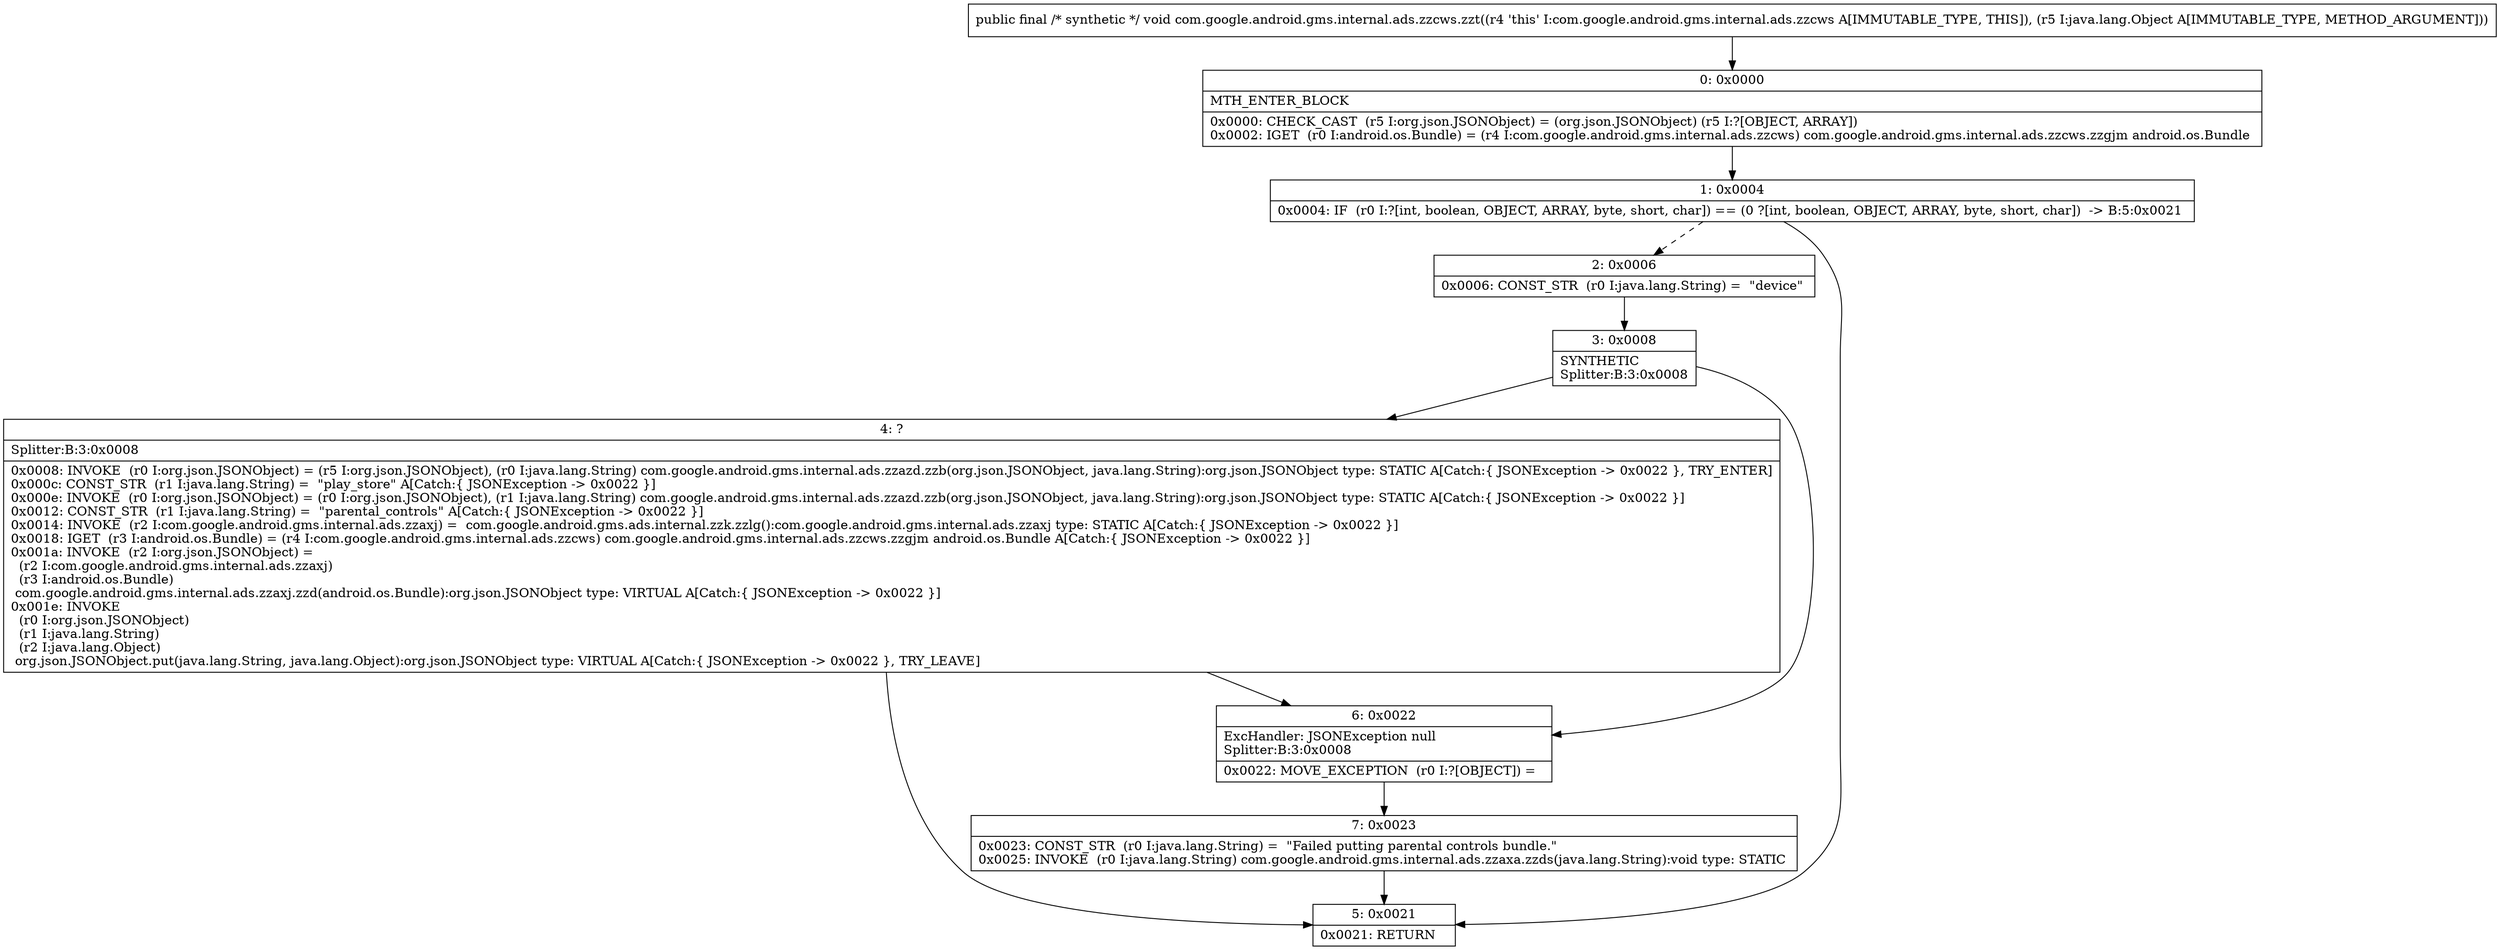 digraph "CFG forcom.google.android.gms.internal.ads.zzcws.zzt(Ljava\/lang\/Object;)V" {
Node_0 [shape=record,label="{0\:\ 0x0000|MTH_ENTER_BLOCK\l|0x0000: CHECK_CAST  (r5 I:org.json.JSONObject) = (org.json.JSONObject) (r5 I:?[OBJECT, ARRAY]) \l0x0002: IGET  (r0 I:android.os.Bundle) = (r4 I:com.google.android.gms.internal.ads.zzcws) com.google.android.gms.internal.ads.zzcws.zzgjm android.os.Bundle \l}"];
Node_1 [shape=record,label="{1\:\ 0x0004|0x0004: IF  (r0 I:?[int, boolean, OBJECT, ARRAY, byte, short, char]) == (0 ?[int, boolean, OBJECT, ARRAY, byte, short, char])  \-\> B:5:0x0021 \l}"];
Node_2 [shape=record,label="{2\:\ 0x0006|0x0006: CONST_STR  (r0 I:java.lang.String) =  \"device\" \l}"];
Node_3 [shape=record,label="{3\:\ 0x0008|SYNTHETIC\lSplitter:B:3:0x0008\l}"];
Node_4 [shape=record,label="{4\:\ ?|Splitter:B:3:0x0008\l|0x0008: INVOKE  (r0 I:org.json.JSONObject) = (r5 I:org.json.JSONObject), (r0 I:java.lang.String) com.google.android.gms.internal.ads.zzazd.zzb(org.json.JSONObject, java.lang.String):org.json.JSONObject type: STATIC A[Catch:\{ JSONException \-\> 0x0022 \}, TRY_ENTER]\l0x000c: CONST_STR  (r1 I:java.lang.String) =  \"play_store\" A[Catch:\{ JSONException \-\> 0x0022 \}]\l0x000e: INVOKE  (r0 I:org.json.JSONObject) = (r0 I:org.json.JSONObject), (r1 I:java.lang.String) com.google.android.gms.internal.ads.zzazd.zzb(org.json.JSONObject, java.lang.String):org.json.JSONObject type: STATIC A[Catch:\{ JSONException \-\> 0x0022 \}]\l0x0012: CONST_STR  (r1 I:java.lang.String) =  \"parental_controls\" A[Catch:\{ JSONException \-\> 0x0022 \}]\l0x0014: INVOKE  (r2 I:com.google.android.gms.internal.ads.zzaxj) =  com.google.android.gms.ads.internal.zzk.zzlg():com.google.android.gms.internal.ads.zzaxj type: STATIC A[Catch:\{ JSONException \-\> 0x0022 \}]\l0x0018: IGET  (r3 I:android.os.Bundle) = (r4 I:com.google.android.gms.internal.ads.zzcws) com.google.android.gms.internal.ads.zzcws.zzgjm android.os.Bundle A[Catch:\{ JSONException \-\> 0x0022 \}]\l0x001a: INVOKE  (r2 I:org.json.JSONObject) = \l  (r2 I:com.google.android.gms.internal.ads.zzaxj)\l  (r3 I:android.os.Bundle)\l com.google.android.gms.internal.ads.zzaxj.zzd(android.os.Bundle):org.json.JSONObject type: VIRTUAL A[Catch:\{ JSONException \-\> 0x0022 \}]\l0x001e: INVOKE  \l  (r0 I:org.json.JSONObject)\l  (r1 I:java.lang.String)\l  (r2 I:java.lang.Object)\l org.json.JSONObject.put(java.lang.String, java.lang.Object):org.json.JSONObject type: VIRTUAL A[Catch:\{ JSONException \-\> 0x0022 \}, TRY_LEAVE]\l}"];
Node_5 [shape=record,label="{5\:\ 0x0021|0x0021: RETURN   \l}"];
Node_6 [shape=record,label="{6\:\ 0x0022|ExcHandler: JSONException null\lSplitter:B:3:0x0008\l|0x0022: MOVE_EXCEPTION  (r0 I:?[OBJECT]) =  \l}"];
Node_7 [shape=record,label="{7\:\ 0x0023|0x0023: CONST_STR  (r0 I:java.lang.String) =  \"Failed putting parental controls bundle.\" \l0x0025: INVOKE  (r0 I:java.lang.String) com.google.android.gms.internal.ads.zzaxa.zzds(java.lang.String):void type: STATIC \l}"];
MethodNode[shape=record,label="{public final \/* synthetic *\/ void com.google.android.gms.internal.ads.zzcws.zzt((r4 'this' I:com.google.android.gms.internal.ads.zzcws A[IMMUTABLE_TYPE, THIS]), (r5 I:java.lang.Object A[IMMUTABLE_TYPE, METHOD_ARGUMENT])) }"];
MethodNode -> Node_0;
Node_0 -> Node_1;
Node_1 -> Node_2[style=dashed];
Node_1 -> Node_5;
Node_2 -> Node_3;
Node_3 -> Node_4;
Node_3 -> Node_6;
Node_4 -> Node_5;
Node_4 -> Node_6;
Node_6 -> Node_7;
Node_7 -> Node_5;
}

